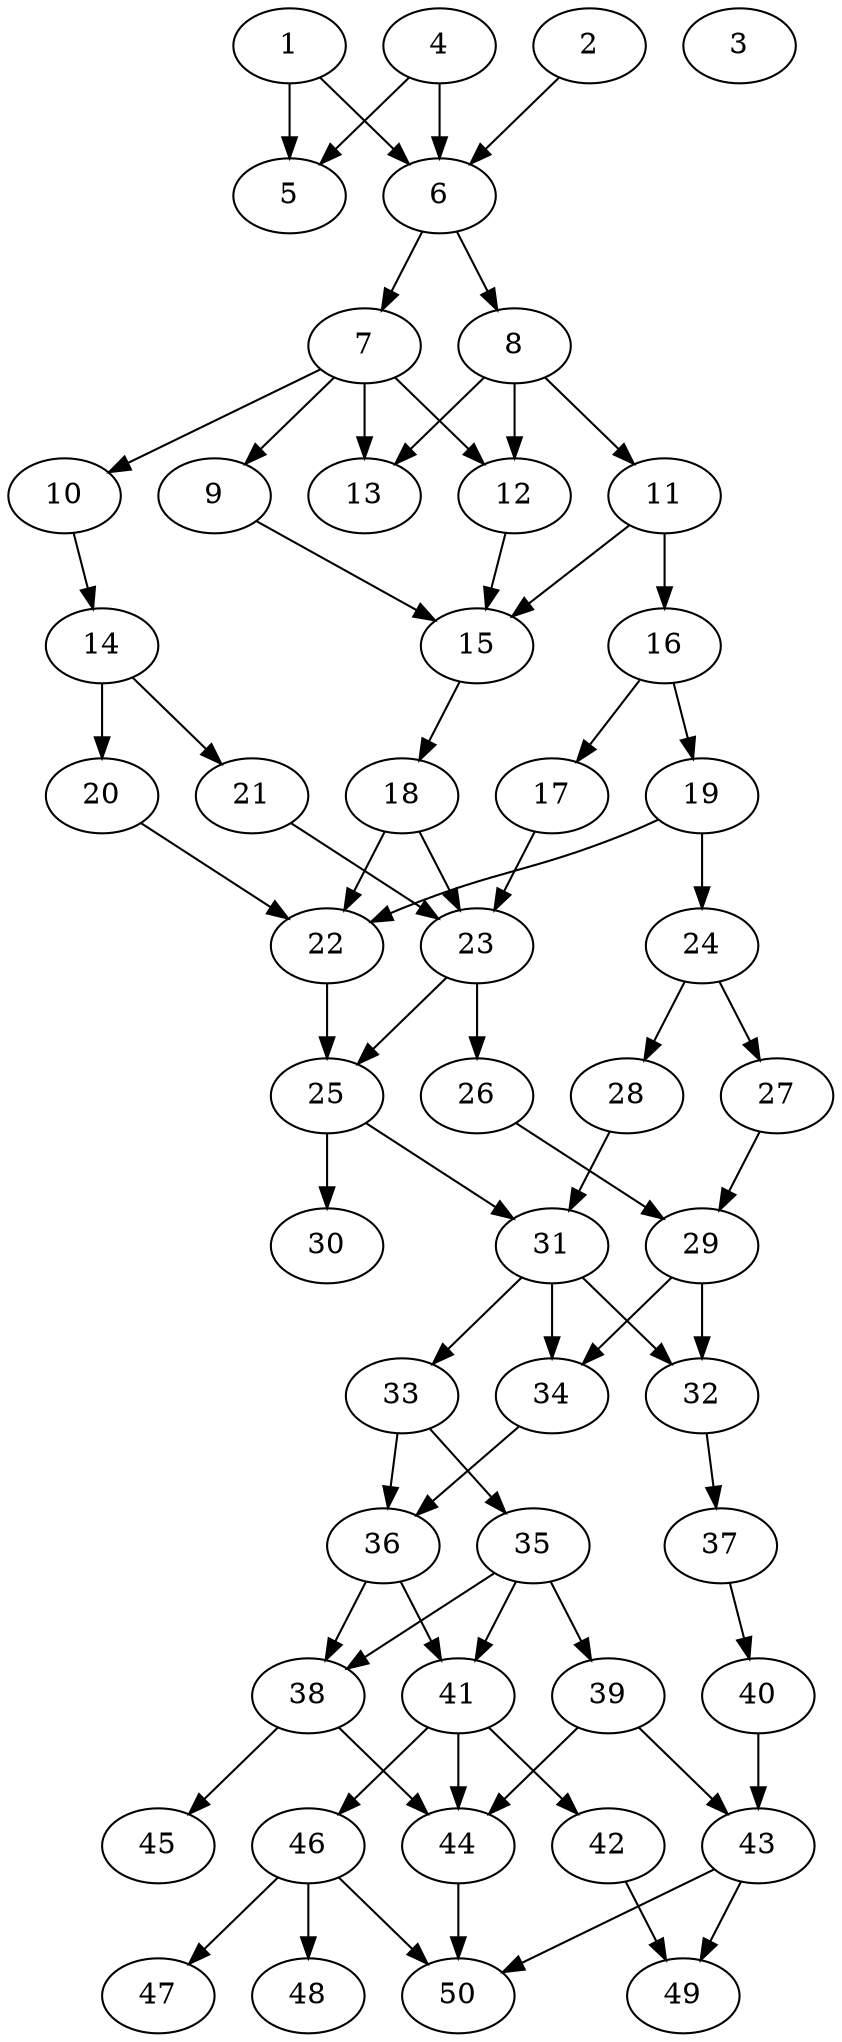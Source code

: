 // DAG automatically generated by daggen at Tue Aug  6 16:32:29 2019
// ./daggen --dot -n 50 --ccr 0.5 --fat 0.4 --regular 0.5 --density 0.6 --mindata 5242880 --maxdata 52428800 
digraph G {
  1 [size="76261376", alpha="0.16", expect_size="38130688"] 
  1 -> 5 [size ="38130688"]
  1 -> 6 [size ="38130688"]
  2 [size="93708288", alpha="0.07", expect_size="46854144"] 
  2 -> 6 [size ="46854144"]
  3 [size="37789696", alpha="0.05", expect_size="18894848"] 
  4 [size="56911872", alpha="0.06", expect_size="28455936"] 
  4 -> 5 [size ="28455936"]
  4 -> 6 [size ="28455936"]
  5 [size="57872384", alpha="0.10", expect_size="28936192"] 
  6 [size="67483648", alpha="0.05", expect_size="33741824"] 
  6 -> 7 [size ="33741824"]
  6 -> 8 [size ="33741824"]
  7 [size="73560064", alpha="0.02", expect_size="36780032"] 
  7 -> 9 [size ="36780032"]
  7 -> 10 [size ="36780032"]
  7 -> 12 [size ="36780032"]
  7 -> 13 [size ="36780032"]
  8 [size="22104064", alpha="0.09", expect_size="11052032"] 
  8 -> 11 [size ="11052032"]
  8 -> 12 [size ="11052032"]
  8 -> 13 [size ="11052032"]
  9 [size="86716416", alpha="0.18", expect_size="43358208"] 
  9 -> 15 [size ="43358208"]
  10 [size="36530176", alpha="0.17", expect_size="18265088"] 
  10 -> 14 [size ="18265088"]
  11 [size="21780480", alpha="0.14", expect_size="10890240"] 
  11 -> 15 [size ="10890240"]
  11 -> 16 [size ="10890240"]
  12 [size="97906688", alpha="0.07", expect_size="48953344"] 
  12 -> 15 [size ="48953344"]
  13 [size="38520832", alpha="0.05", expect_size="19260416"] 
  14 [size="62896128", alpha="0.10", expect_size="31448064"] 
  14 -> 20 [size ="31448064"]
  14 -> 21 [size ="31448064"]
  15 [size="93513728", alpha="0.04", expect_size="46756864"] 
  15 -> 18 [size ="46756864"]
  16 [size="46948352", alpha="0.06", expect_size="23474176"] 
  16 -> 17 [size ="23474176"]
  16 -> 19 [size ="23474176"]
  17 [size="69611520", alpha="0.11", expect_size="34805760"] 
  17 -> 23 [size ="34805760"]
  18 [size="77187072", alpha="0.14", expect_size="38593536"] 
  18 -> 22 [size ="38593536"]
  18 -> 23 [size ="38593536"]
  19 [size="27572224", alpha="0.03", expect_size="13786112"] 
  19 -> 22 [size ="13786112"]
  19 -> 24 [size ="13786112"]
  20 [size="16992256", alpha="0.06", expect_size="8496128"] 
  20 -> 22 [size ="8496128"]
  21 [size="95909888", alpha="0.02", expect_size="47954944"] 
  21 -> 23 [size ="47954944"]
  22 [size="66807808", alpha="0.17", expect_size="33403904"] 
  22 -> 25 [size ="33403904"]
  23 [size="100112384", alpha="0.16", expect_size="50056192"] 
  23 -> 25 [size ="50056192"]
  23 -> 26 [size ="50056192"]
  24 [size="28997632", alpha="0.06", expect_size="14498816"] 
  24 -> 27 [size ="14498816"]
  24 -> 28 [size ="14498816"]
  25 [size="75905024", alpha="0.06", expect_size="37952512"] 
  25 -> 30 [size ="37952512"]
  25 -> 31 [size ="37952512"]
  26 [size="93288448", alpha="0.18", expect_size="46644224"] 
  26 -> 29 [size ="46644224"]
  27 [size="25831424", alpha="0.03", expect_size="12915712"] 
  27 -> 29 [size ="12915712"]
  28 [size="78915584", alpha="0.11", expect_size="39457792"] 
  28 -> 31 [size ="39457792"]
  29 [size="51716096", alpha="0.14", expect_size="25858048"] 
  29 -> 32 [size ="25858048"]
  29 -> 34 [size ="25858048"]
  30 [size="68202496", alpha="0.04", expect_size="34101248"] 
  31 [size="96501760", alpha="0.15", expect_size="48250880"] 
  31 -> 32 [size ="48250880"]
  31 -> 33 [size ="48250880"]
  31 -> 34 [size ="48250880"]
  32 [size="13647872", alpha="0.06", expect_size="6823936"] 
  32 -> 37 [size ="6823936"]
  33 [size="91604992", alpha="0.02", expect_size="45802496"] 
  33 -> 35 [size ="45802496"]
  33 -> 36 [size ="45802496"]
  34 [size="74567680", alpha="0.09", expect_size="37283840"] 
  34 -> 36 [size ="37283840"]
  35 [size="103333888", alpha="0.14", expect_size="51666944"] 
  35 -> 38 [size ="51666944"]
  35 -> 39 [size ="51666944"]
  35 -> 41 [size ="51666944"]
  36 [size="36546560", alpha="0.07", expect_size="18273280"] 
  36 -> 38 [size ="18273280"]
  36 -> 41 [size ="18273280"]
  37 [size="25579520", alpha="0.12", expect_size="12789760"] 
  37 -> 40 [size ="12789760"]
  38 [size="39133184", alpha="0.11", expect_size="19566592"] 
  38 -> 44 [size ="19566592"]
  38 -> 45 [size ="19566592"]
  39 [size="88827904", alpha="0.14", expect_size="44413952"] 
  39 -> 43 [size ="44413952"]
  39 -> 44 [size ="44413952"]
  40 [size="62150656", alpha="0.18", expect_size="31075328"] 
  40 -> 43 [size ="31075328"]
  41 [size="79519744", alpha="0.01", expect_size="39759872"] 
  41 -> 42 [size ="39759872"]
  41 -> 44 [size ="39759872"]
  41 -> 46 [size ="39759872"]
  42 [size="57860096", alpha="0.15", expect_size="28930048"] 
  42 -> 49 [size ="28930048"]
  43 [size="84594688", alpha="0.08", expect_size="42297344"] 
  43 -> 49 [size ="42297344"]
  43 -> 50 [size ="42297344"]
  44 [size="93384704", alpha="0.06", expect_size="46692352"] 
  44 -> 50 [size ="46692352"]
  45 [size="42272768", alpha="0.17", expect_size="21136384"] 
  46 [size="14284800", alpha="0.05", expect_size="7142400"] 
  46 -> 47 [size ="7142400"]
  46 -> 48 [size ="7142400"]
  46 -> 50 [size ="7142400"]
  47 [size="45883392", alpha="0.17", expect_size="22941696"] 
  48 [size="101824512", alpha="0.04", expect_size="50912256"] 
  49 [size="60067840", alpha="0.19", expect_size="30033920"] 
  50 [size="32069632", alpha="0.06", expect_size="16034816"] 
}
